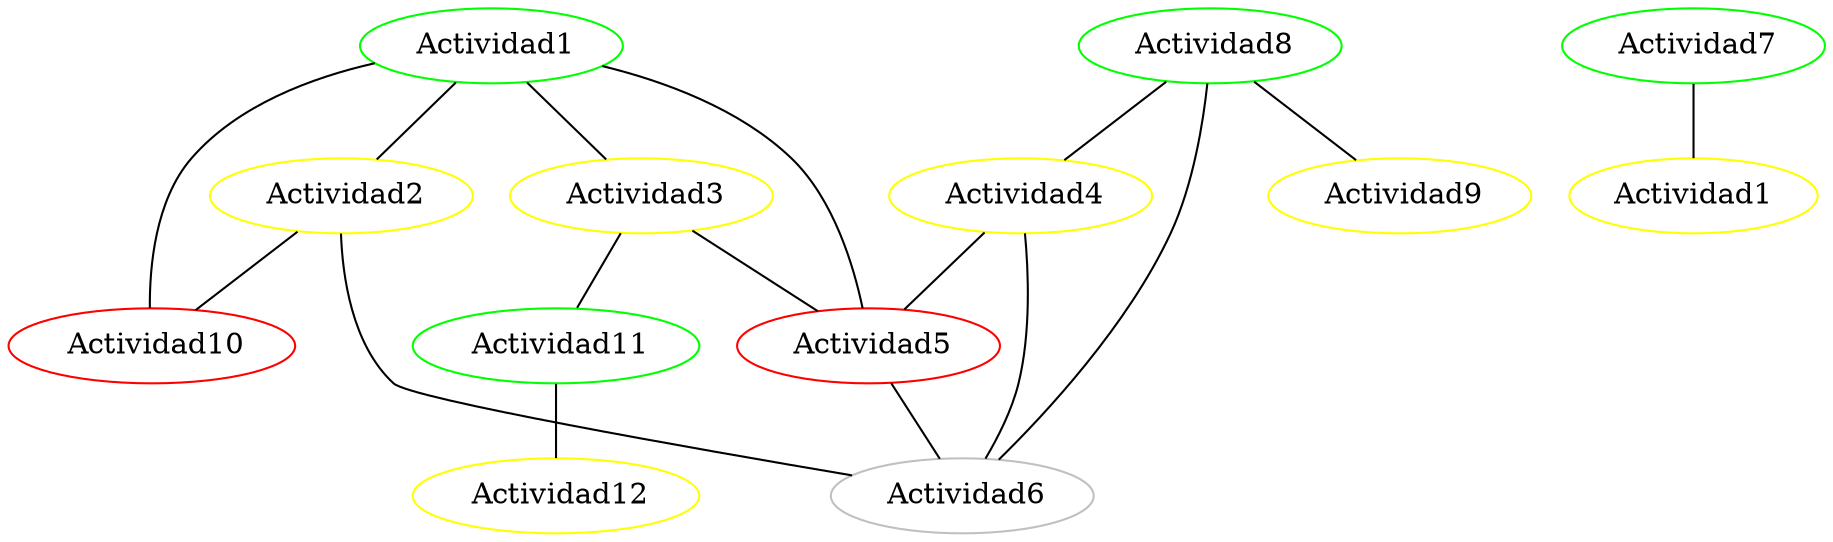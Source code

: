 strict graph G {
  1 [ color="green" label=" Actividad1" ];
  2 [ color="yellow" label=" Actividad2" ];
  3 [ color="red" label=" Actividad10" ];
  4 [ color="yellow" label=" Actividad3" ];
  5 [ color="red" label=" Actividad5" ];
  6 [ color="green" label=" Actividad8" ];
  7 [ color="yellow" label=" Actividad4" ];
  8 [ color="gray" label=" Actividad6" ];
  9 [ color="yellow" label=" Actividad9" ];
  10 [ color="green" label=" Actividad7" ];
  11 [ color="yellow" label="Actividad1" ];
  12 [ color="green" label=" Actividad11" ];
  13 [ color="yellow" label=" Actividad12" ];
  1 -- 2 [ color="black" ];
  1 -- 3 [ color="black" ];
  2 -- 3 [ color="black" ];
  1 -- 4 [ color="black" ];
  1 -- 5 [ color="black" ];
  4 -- 5 [ color="black" ];
  6 -- 7 [ color="black" ];
  6 -- 8 [ color="black" ];
  7 -- 8 [ color="black" ];
  7 -- 5 [ color="black" ];
  5 -- 8 [ color="black" ];
  6 -- 9 [ color="black" ];
  10 -- 11 [ color="black" ];
  4 -- 12 [ color="black" ];
  2 -- 8 [ color="black" ];
  12 -- 13 [ color="black" ];
}
